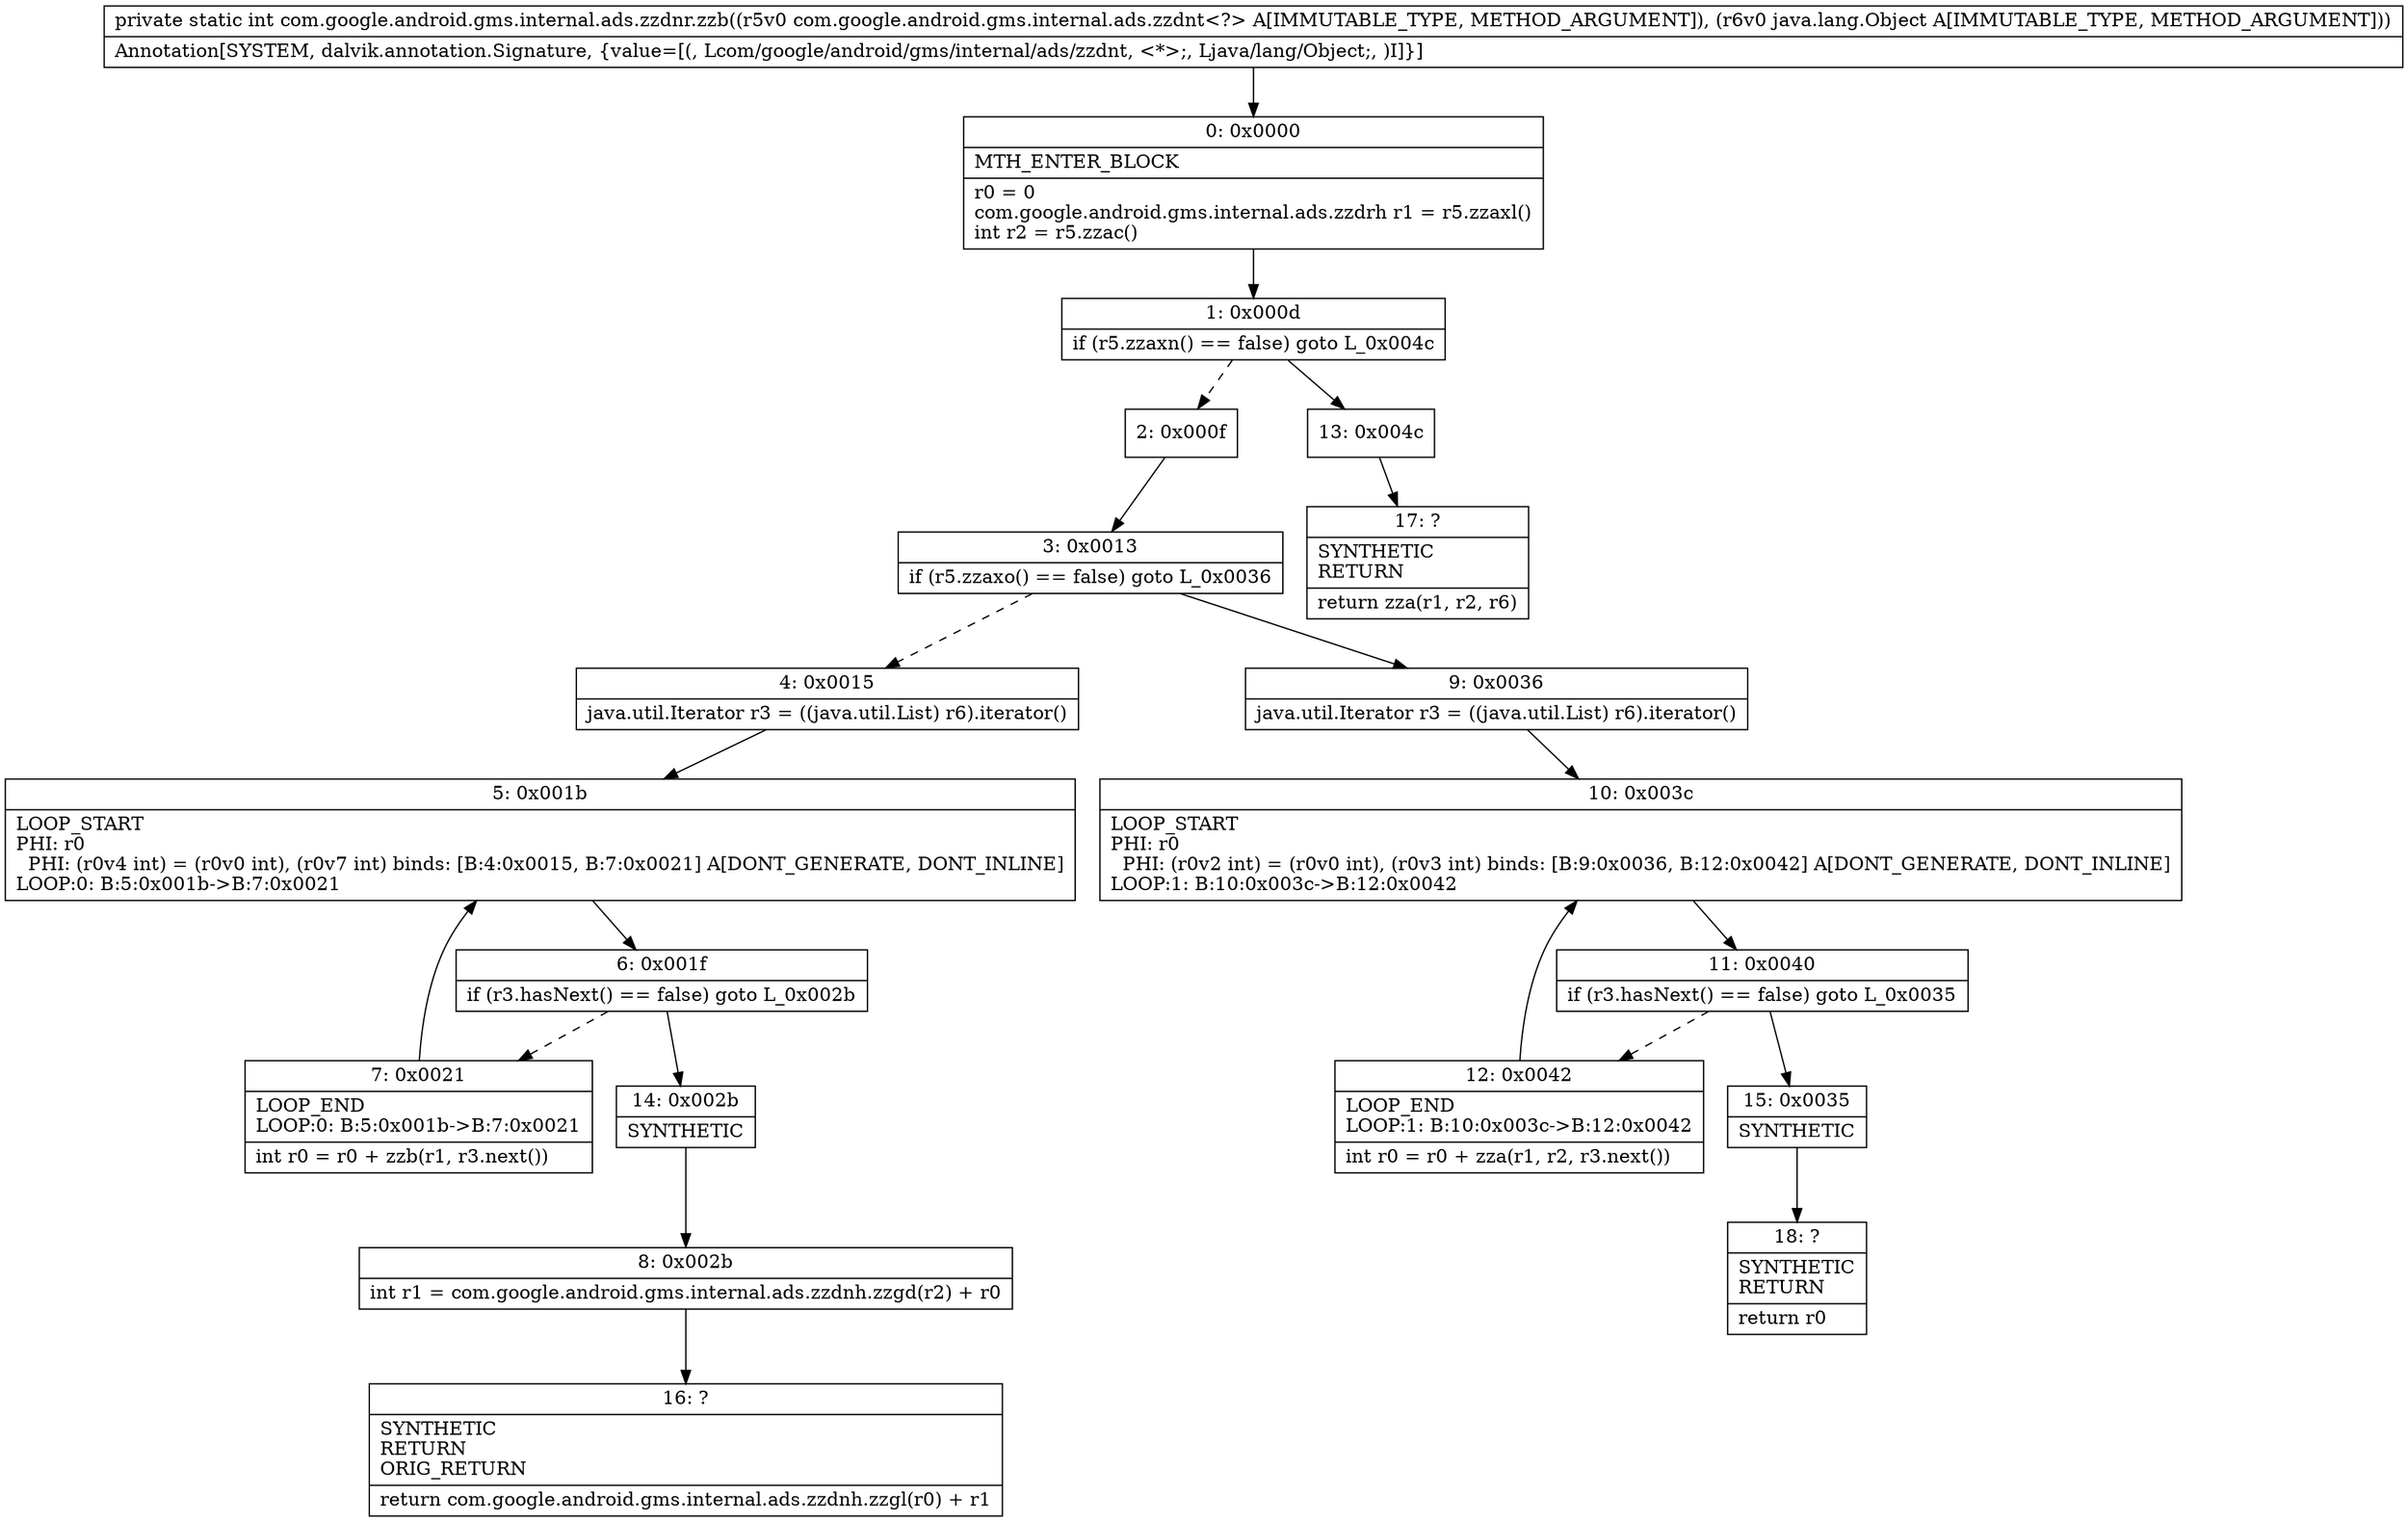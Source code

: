 digraph "CFG forcom.google.android.gms.internal.ads.zzdnr.zzb(Lcom\/google\/android\/gms\/internal\/ads\/zzdnt;Ljava\/lang\/Object;)I" {
Node_0 [shape=record,label="{0\:\ 0x0000|MTH_ENTER_BLOCK\l|r0 = 0\lcom.google.android.gms.internal.ads.zzdrh r1 = r5.zzaxl()\lint r2 = r5.zzac()\l}"];
Node_1 [shape=record,label="{1\:\ 0x000d|if (r5.zzaxn() == false) goto L_0x004c\l}"];
Node_2 [shape=record,label="{2\:\ 0x000f}"];
Node_3 [shape=record,label="{3\:\ 0x0013|if (r5.zzaxo() == false) goto L_0x0036\l}"];
Node_4 [shape=record,label="{4\:\ 0x0015|java.util.Iterator r3 = ((java.util.List) r6).iterator()\l}"];
Node_5 [shape=record,label="{5\:\ 0x001b|LOOP_START\lPHI: r0 \l  PHI: (r0v4 int) = (r0v0 int), (r0v7 int) binds: [B:4:0x0015, B:7:0x0021] A[DONT_GENERATE, DONT_INLINE]\lLOOP:0: B:5:0x001b\-\>B:7:0x0021\l}"];
Node_6 [shape=record,label="{6\:\ 0x001f|if (r3.hasNext() == false) goto L_0x002b\l}"];
Node_7 [shape=record,label="{7\:\ 0x0021|LOOP_END\lLOOP:0: B:5:0x001b\-\>B:7:0x0021\l|int r0 = r0 + zzb(r1, r3.next())\l}"];
Node_8 [shape=record,label="{8\:\ 0x002b|int r1 = com.google.android.gms.internal.ads.zzdnh.zzgd(r2) + r0\l}"];
Node_9 [shape=record,label="{9\:\ 0x0036|java.util.Iterator r3 = ((java.util.List) r6).iterator()\l}"];
Node_10 [shape=record,label="{10\:\ 0x003c|LOOP_START\lPHI: r0 \l  PHI: (r0v2 int) = (r0v0 int), (r0v3 int) binds: [B:9:0x0036, B:12:0x0042] A[DONT_GENERATE, DONT_INLINE]\lLOOP:1: B:10:0x003c\-\>B:12:0x0042\l}"];
Node_11 [shape=record,label="{11\:\ 0x0040|if (r3.hasNext() == false) goto L_0x0035\l}"];
Node_12 [shape=record,label="{12\:\ 0x0042|LOOP_END\lLOOP:1: B:10:0x003c\-\>B:12:0x0042\l|int r0 = r0 + zza(r1, r2, r3.next())\l}"];
Node_13 [shape=record,label="{13\:\ 0x004c}"];
Node_14 [shape=record,label="{14\:\ 0x002b|SYNTHETIC\l}"];
Node_15 [shape=record,label="{15\:\ 0x0035|SYNTHETIC\l}"];
Node_16 [shape=record,label="{16\:\ ?|SYNTHETIC\lRETURN\lORIG_RETURN\l|return com.google.android.gms.internal.ads.zzdnh.zzgl(r0) + r1\l}"];
Node_17 [shape=record,label="{17\:\ ?|SYNTHETIC\lRETURN\l|return zza(r1, r2, r6)\l}"];
Node_18 [shape=record,label="{18\:\ ?|SYNTHETIC\lRETURN\l|return r0\l}"];
MethodNode[shape=record,label="{private static int com.google.android.gms.internal.ads.zzdnr.zzb((r5v0 com.google.android.gms.internal.ads.zzdnt\<?\> A[IMMUTABLE_TYPE, METHOD_ARGUMENT]), (r6v0 java.lang.Object A[IMMUTABLE_TYPE, METHOD_ARGUMENT]))  | Annotation[SYSTEM, dalvik.annotation.Signature, \{value=[(, Lcom\/google\/android\/gms\/internal\/ads\/zzdnt, \<*\>;, Ljava\/lang\/Object;, )I]\}]\l}"];
MethodNode -> Node_0;
Node_0 -> Node_1;
Node_1 -> Node_2[style=dashed];
Node_1 -> Node_13;
Node_2 -> Node_3;
Node_3 -> Node_4[style=dashed];
Node_3 -> Node_9;
Node_4 -> Node_5;
Node_5 -> Node_6;
Node_6 -> Node_7[style=dashed];
Node_6 -> Node_14;
Node_7 -> Node_5;
Node_8 -> Node_16;
Node_9 -> Node_10;
Node_10 -> Node_11;
Node_11 -> Node_12[style=dashed];
Node_11 -> Node_15;
Node_12 -> Node_10;
Node_13 -> Node_17;
Node_14 -> Node_8;
Node_15 -> Node_18;
}

